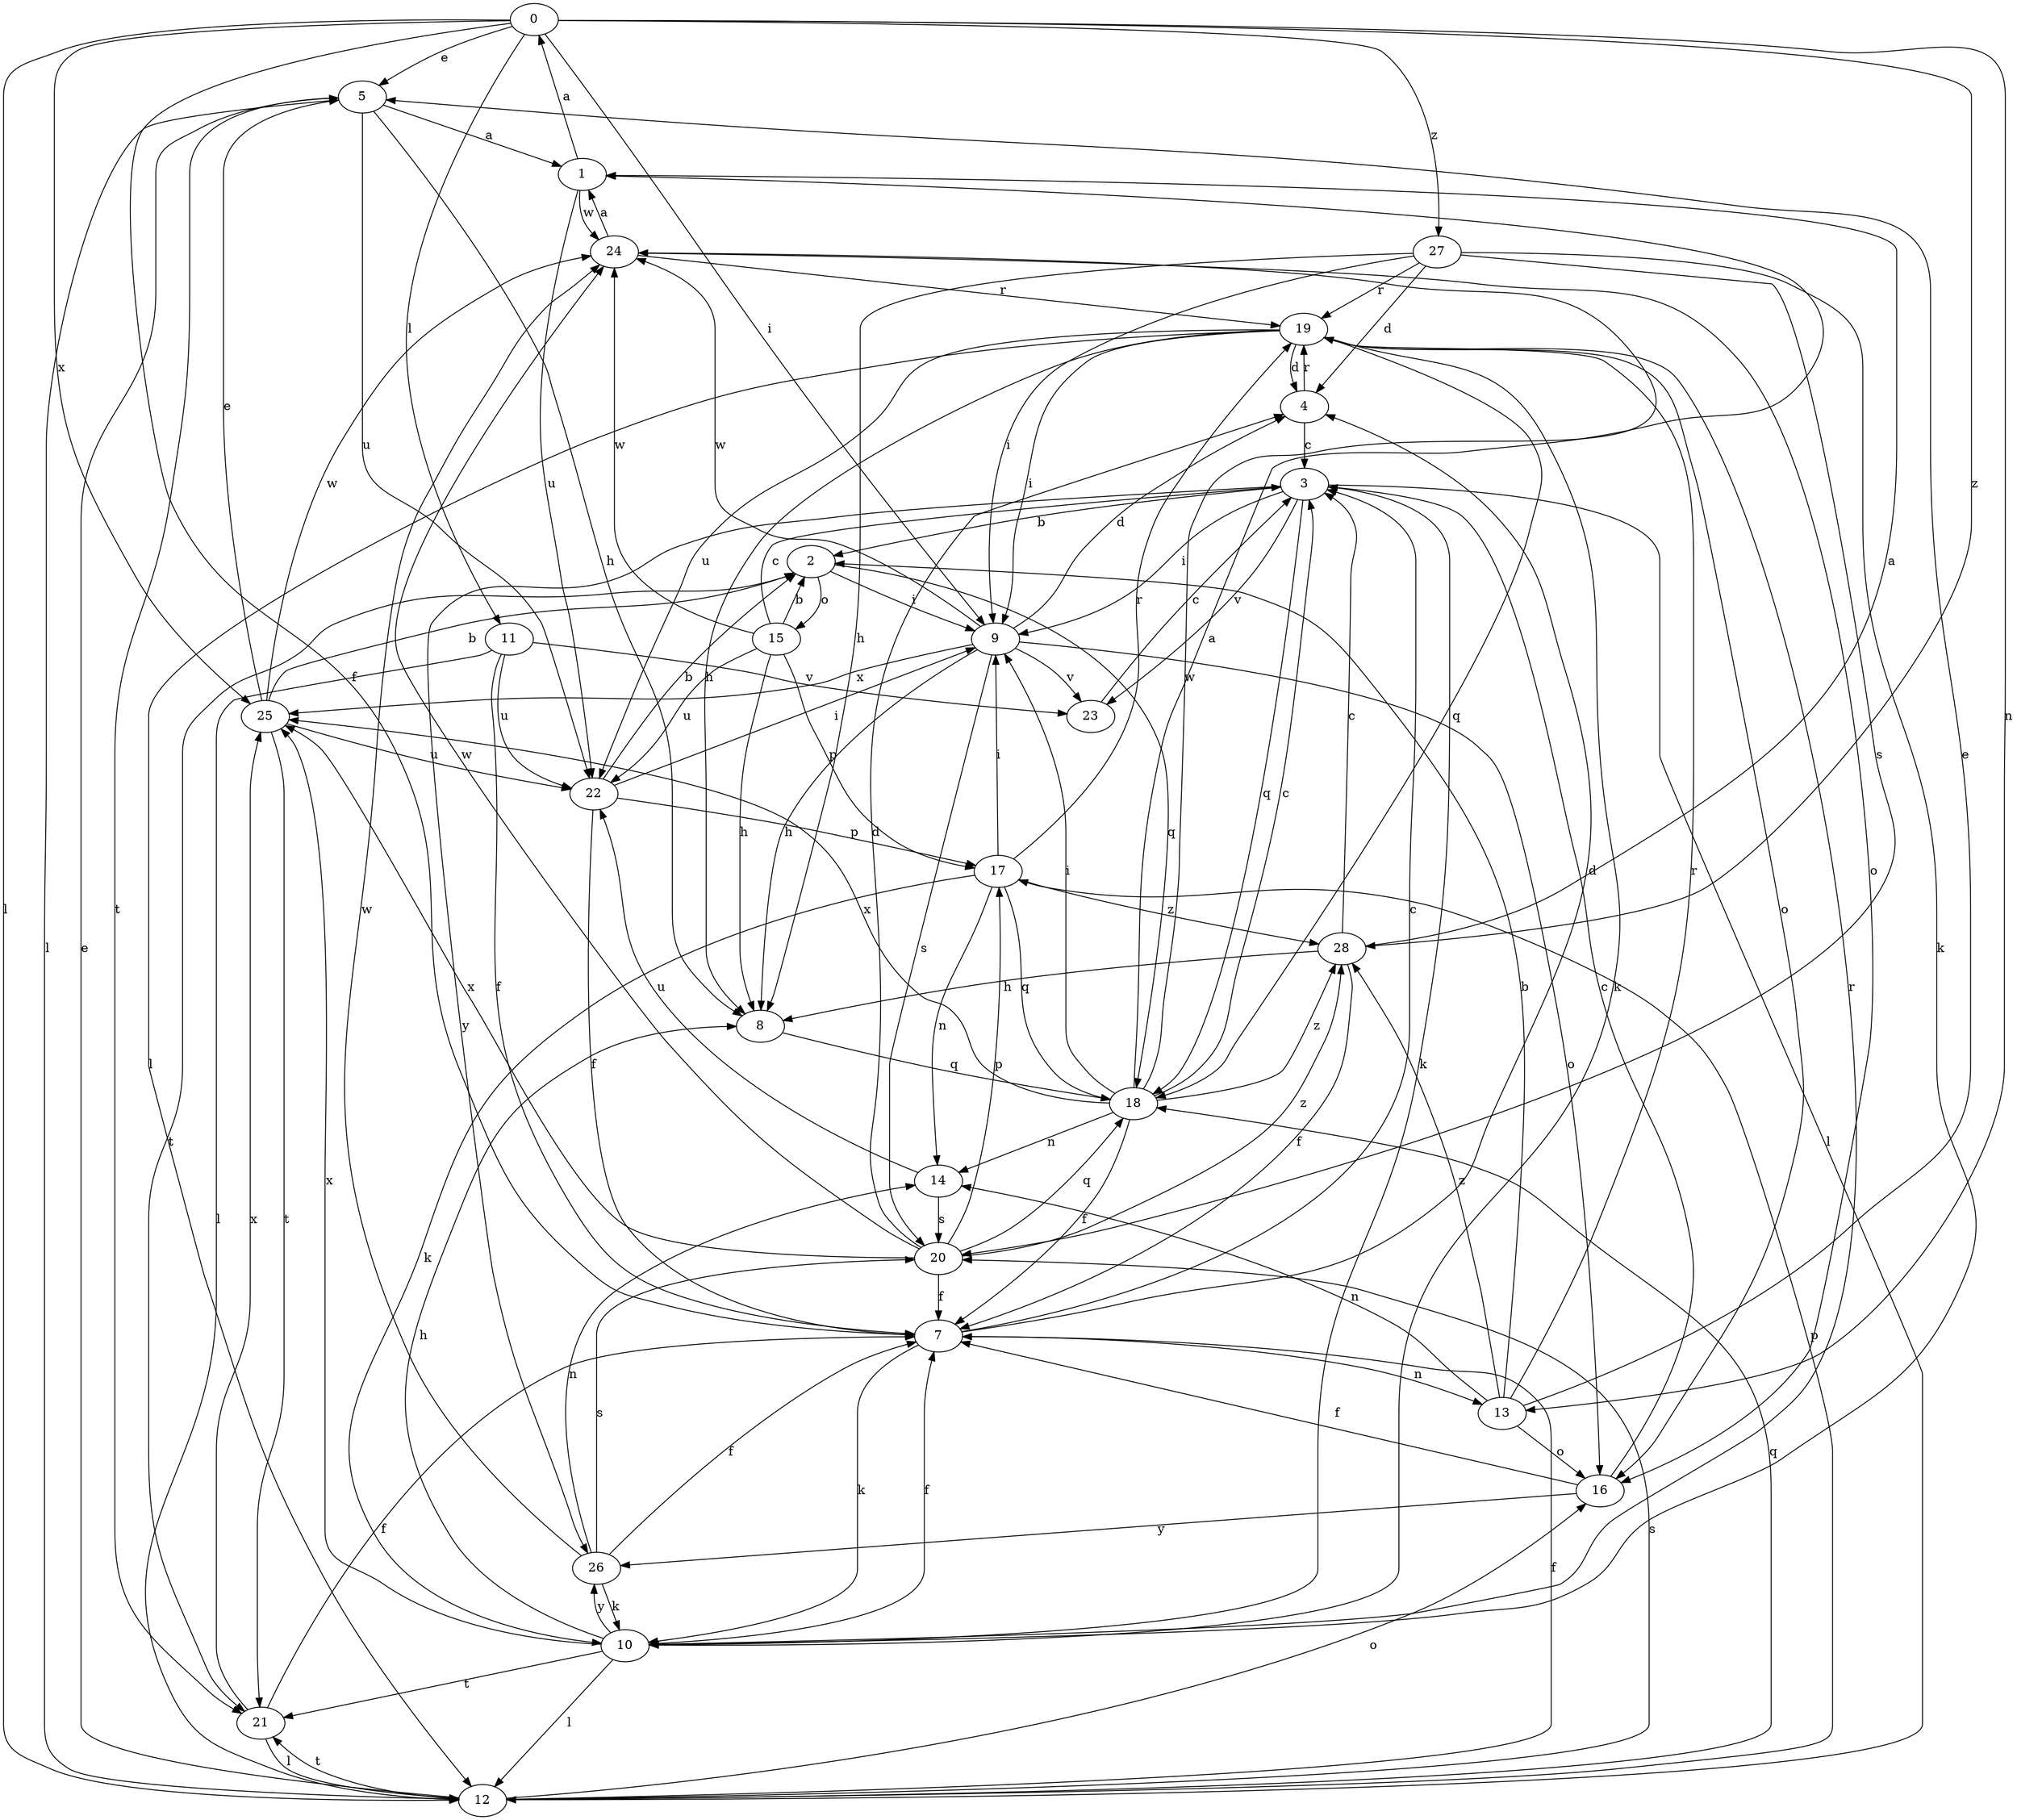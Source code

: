 strict digraph  {
0;
1;
2;
3;
4;
5;
7;
8;
9;
10;
11;
12;
13;
14;
15;
16;
17;
18;
19;
20;
21;
22;
23;
24;
25;
26;
27;
28;
0 -> 5  [label=e];
0 -> 7  [label=f];
0 -> 9  [label=i];
0 -> 11  [label=l];
0 -> 12  [label=l];
0 -> 13  [label=n];
0 -> 25  [label=x];
0 -> 27  [label=z];
0 -> 28  [label=z];
1 -> 0  [label=a];
1 -> 22  [label=u];
1 -> 24  [label=w];
2 -> 9  [label=i];
2 -> 15  [label=o];
2 -> 18  [label=q];
2 -> 21  [label=t];
3 -> 2  [label=b];
3 -> 9  [label=i];
3 -> 10  [label=k];
3 -> 12  [label=l];
3 -> 18  [label=q];
3 -> 23  [label=v];
3 -> 26  [label=y];
4 -> 3  [label=c];
4 -> 19  [label=r];
5 -> 1  [label=a];
5 -> 8  [label=h];
5 -> 12  [label=l];
5 -> 21  [label=t];
5 -> 22  [label=u];
7 -> 3  [label=c];
7 -> 4  [label=d];
7 -> 10  [label=k];
7 -> 13  [label=n];
8 -> 18  [label=q];
9 -> 4  [label=d];
9 -> 8  [label=h];
9 -> 16  [label=o];
9 -> 20  [label=s];
9 -> 23  [label=v];
9 -> 24  [label=w];
9 -> 25  [label=x];
10 -> 7  [label=f];
10 -> 8  [label=h];
10 -> 12  [label=l];
10 -> 19  [label=r];
10 -> 21  [label=t];
10 -> 25  [label=x];
10 -> 26  [label=y];
11 -> 7  [label=f];
11 -> 12  [label=l];
11 -> 22  [label=u];
11 -> 23  [label=v];
12 -> 5  [label=e];
12 -> 7  [label=f];
12 -> 16  [label=o];
12 -> 17  [label=p];
12 -> 18  [label=q];
12 -> 20  [label=s];
12 -> 21  [label=t];
13 -> 2  [label=b];
13 -> 5  [label=e];
13 -> 14  [label=n];
13 -> 16  [label=o];
13 -> 19  [label=r];
13 -> 28  [label=z];
14 -> 20  [label=s];
14 -> 22  [label=u];
15 -> 2  [label=b];
15 -> 3  [label=c];
15 -> 8  [label=h];
15 -> 17  [label=p];
15 -> 22  [label=u];
15 -> 24  [label=w];
16 -> 3  [label=c];
16 -> 7  [label=f];
16 -> 26  [label=y];
17 -> 9  [label=i];
17 -> 10  [label=k];
17 -> 14  [label=n];
17 -> 18  [label=q];
17 -> 19  [label=r];
17 -> 28  [label=z];
18 -> 1  [label=a];
18 -> 3  [label=c];
18 -> 7  [label=f];
18 -> 9  [label=i];
18 -> 14  [label=n];
18 -> 24  [label=w];
18 -> 25  [label=x];
18 -> 28  [label=z];
19 -> 4  [label=d];
19 -> 8  [label=h];
19 -> 9  [label=i];
19 -> 10  [label=k];
19 -> 12  [label=l];
19 -> 16  [label=o];
19 -> 18  [label=q];
19 -> 22  [label=u];
20 -> 4  [label=d];
20 -> 7  [label=f];
20 -> 17  [label=p];
20 -> 18  [label=q];
20 -> 24  [label=w];
20 -> 25  [label=x];
20 -> 28  [label=z];
21 -> 7  [label=f];
21 -> 12  [label=l];
21 -> 25  [label=x];
22 -> 2  [label=b];
22 -> 7  [label=f];
22 -> 9  [label=i];
22 -> 17  [label=p];
23 -> 3  [label=c];
24 -> 1  [label=a];
24 -> 16  [label=o];
24 -> 19  [label=r];
25 -> 2  [label=b];
25 -> 5  [label=e];
25 -> 21  [label=t];
25 -> 22  [label=u];
25 -> 24  [label=w];
26 -> 7  [label=f];
26 -> 10  [label=k];
26 -> 14  [label=n];
26 -> 20  [label=s];
26 -> 24  [label=w];
27 -> 4  [label=d];
27 -> 8  [label=h];
27 -> 9  [label=i];
27 -> 10  [label=k];
27 -> 19  [label=r];
27 -> 20  [label=s];
28 -> 1  [label=a];
28 -> 3  [label=c];
28 -> 7  [label=f];
28 -> 8  [label=h];
}
